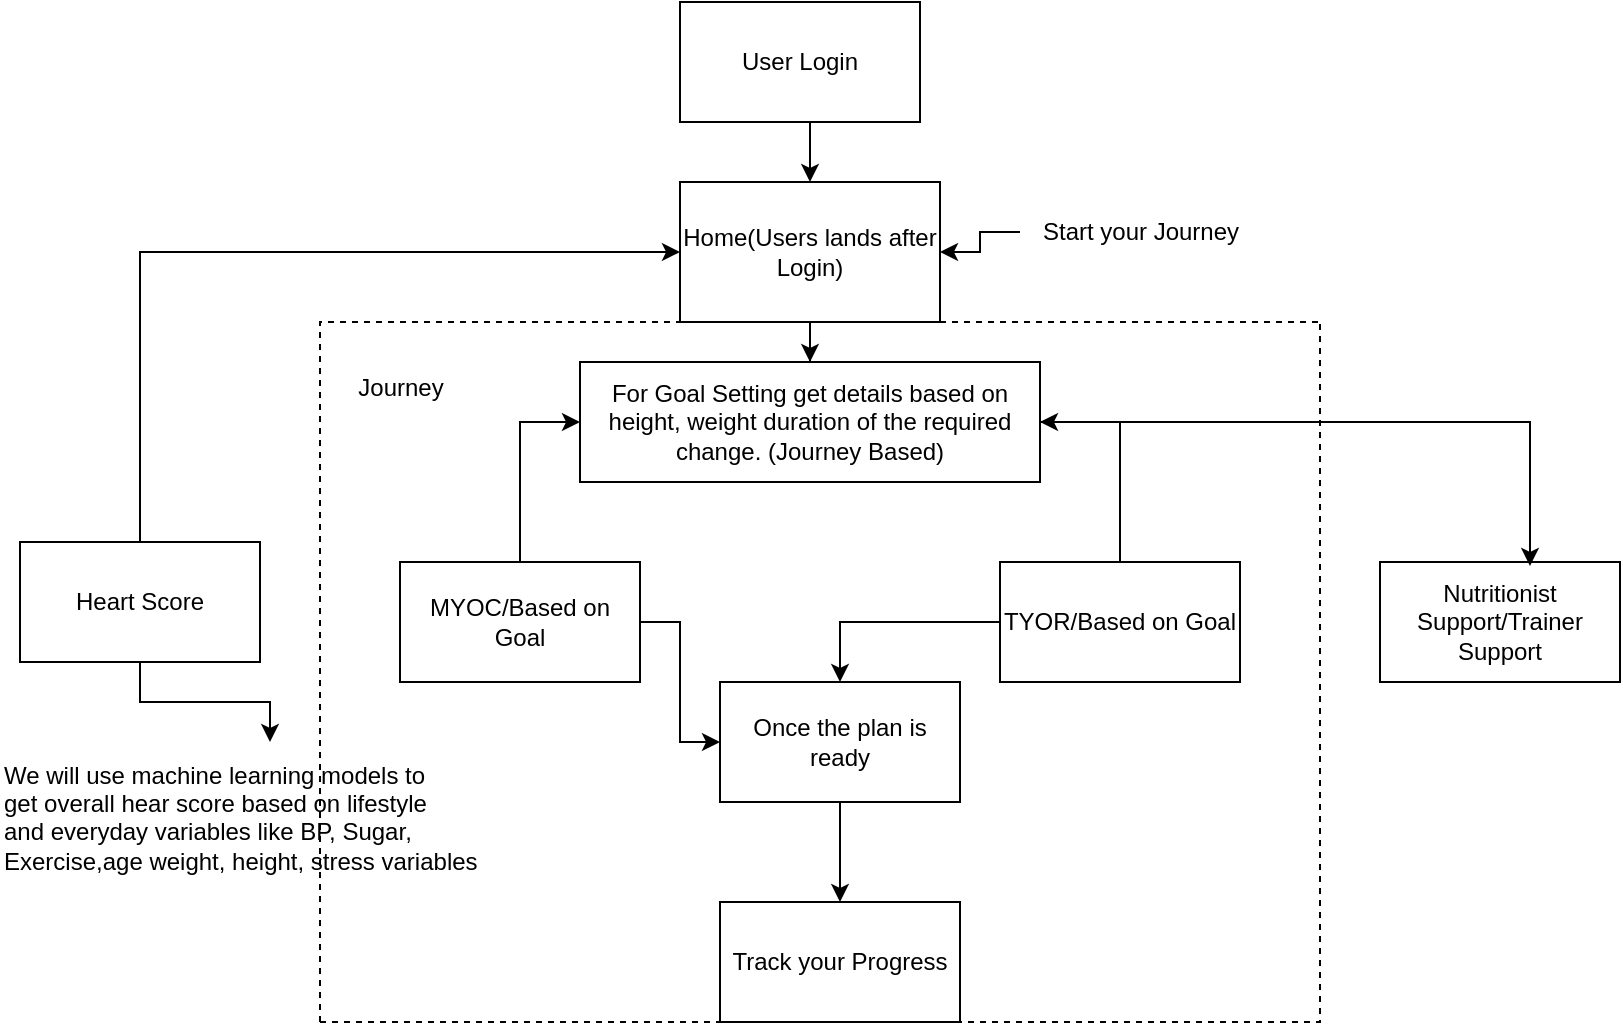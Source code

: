 <mxfile version="23.0.2" type="device">
  <diagram name="Page-1" id="z6zdlaW6UJdxtrE8gBOO">
    <mxGraphModel dx="880" dy="532" grid="1" gridSize="10" guides="1" tooltips="1" connect="1" arrows="1" fold="1" page="1" pageScale="1" pageWidth="850" pageHeight="1100" math="0" shadow="0">
      <root>
        <mxCell id="0" />
        <mxCell id="1" parent="0" />
        <mxCell id="5iSmYzcAgtDPEE5sp59T-25" style="edgeStyle=orthogonalEdgeStyle;rounded=0;orthogonalLoop=1;jettySize=auto;html=1;" edge="1" parent="1" source="5iSmYzcAgtDPEE5sp59T-1" target="5iSmYzcAgtDPEE5sp59T-24">
          <mxGeometry relative="1" as="geometry" />
        </mxCell>
        <mxCell id="5iSmYzcAgtDPEE5sp59T-1" value="Home(Users lands after Login)" style="rounded=0;whiteSpace=wrap;html=1;" vertex="1" parent="1">
          <mxGeometry x="360" y="100" width="130" height="70" as="geometry" />
        </mxCell>
        <mxCell id="5iSmYzcAgtDPEE5sp59T-7" style="edgeStyle=orthogonalEdgeStyle;rounded=0;orthogonalLoop=1;jettySize=auto;html=1;exitX=0.5;exitY=1;exitDx=0;exitDy=0;entryX=0.5;entryY=0;entryDx=0;entryDy=0;" edge="1" parent="1" source="5iSmYzcAgtDPEE5sp59T-2" target="5iSmYzcAgtDPEE5sp59T-1">
          <mxGeometry relative="1" as="geometry" />
        </mxCell>
        <mxCell id="5iSmYzcAgtDPEE5sp59T-2" value="User Login" style="rounded=0;whiteSpace=wrap;html=1;" vertex="1" parent="1">
          <mxGeometry x="360" y="10" width="120" height="60" as="geometry" />
        </mxCell>
        <mxCell id="5iSmYzcAgtDPEE5sp59T-23" style="edgeStyle=orthogonalEdgeStyle;rounded=0;orthogonalLoop=1;jettySize=auto;html=1;" edge="1" parent="1" source="5iSmYzcAgtDPEE5sp59T-8" target="5iSmYzcAgtDPEE5sp59T-21">
          <mxGeometry relative="1" as="geometry" />
        </mxCell>
        <mxCell id="5iSmYzcAgtDPEE5sp59T-30" style="edgeStyle=orthogonalEdgeStyle;rounded=0;orthogonalLoop=1;jettySize=auto;html=1;entryX=0;entryY=0.5;entryDx=0;entryDy=0;exitX=0.5;exitY=0;exitDx=0;exitDy=0;" edge="1" parent="1" source="5iSmYzcAgtDPEE5sp59T-8" target="5iSmYzcAgtDPEE5sp59T-1">
          <mxGeometry relative="1" as="geometry" />
        </mxCell>
        <mxCell id="5iSmYzcAgtDPEE5sp59T-8" value="Heart Score" style="rounded=0;whiteSpace=wrap;html=1;" vertex="1" parent="1">
          <mxGeometry x="30" y="280" width="120" height="60" as="geometry" />
        </mxCell>
        <mxCell id="5iSmYzcAgtDPEE5sp59T-17" style="edgeStyle=orthogonalEdgeStyle;rounded=0;orthogonalLoop=1;jettySize=auto;html=1;" edge="1" parent="1" source="5iSmYzcAgtDPEE5sp59T-9" target="5iSmYzcAgtDPEE5sp59T-16">
          <mxGeometry relative="1" as="geometry" />
        </mxCell>
        <mxCell id="5iSmYzcAgtDPEE5sp59T-27" style="edgeStyle=orthogonalEdgeStyle;rounded=0;orthogonalLoop=1;jettySize=auto;html=1;entryX=0;entryY=0.5;entryDx=0;entryDy=0;" edge="1" parent="1" source="5iSmYzcAgtDPEE5sp59T-9" target="5iSmYzcAgtDPEE5sp59T-24">
          <mxGeometry relative="1" as="geometry" />
        </mxCell>
        <mxCell id="5iSmYzcAgtDPEE5sp59T-9" value="MYOC/Based on Goal" style="rounded=0;whiteSpace=wrap;html=1;" vertex="1" parent="1">
          <mxGeometry x="220" y="290" width="120" height="60" as="geometry" />
        </mxCell>
        <mxCell id="5iSmYzcAgtDPEE5sp59T-18" style="edgeStyle=orthogonalEdgeStyle;rounded=0;orthogonalLoop=1;jettySize=auto;html=1;entryX=0.5;entryY=0;entryDx=0;entryDy=0;" edge="1" parent="1" source="5iSmYzcAgtDPEE5sp59T-10" target="5iSmYzcAgtDPEE5sp59T-16">
          <mxGeometry relative="1" as="geometry" />
        </mxCell>
        <mxCell id="5iSmYzcAgtDPEE5sp59T-31" style="edgeStyle=orthogonalEdgeStyle;rounded=0;orthogonalLoop=1;jettySize=auto;html=1;entryX=1;entryY=0.5;entryDx=0;entryDy=0;" edge="1" parent="1" source="5iSmYzcAgtDPEE5sp59T-10" target="5iSmYzcAgtDPEE5sp59T-24">
          <mxGeometry relative="1" as="geometry" />
        </mxCell>
        <mxCell id="5iSmYzcAgtDPEE5sp59T-10" value="TYOR/Based on Goal" style="rounded=0;whiteSpace=wrap;html=1;" vertex="1" parent="1">
          <mxGeometry x="520" y="290" width="120" height="60" as="geometry" />
        </mxCell>
        <mxCell id="5iSmYzcAgtDPEE5sp59T-11" value="Nutritionist Support/Trainer Support" style="rounded=0;whiteSpace=wrap;html=1;" vertex="1" parent="1">
          <mxGeometry x="710" y="290" width="120" height="60" as="geometry" />
        </mxCell>
        <mxCell id="5iSmYzcAgtDPEE5sp59T-20" style="edgeStyle=orthogonalEdgeStyle;rounded=0;orthogonalLoop=1;jettySize=auto;html=1;" edge="1" parent="1" source="5iSmYzcAgtDPEE5sp59T-16" target="5iSmYzcAgtDPEE5sp59T-19">
          <mxGeometry relative="1" as="geometry" />
        </mxCell>
        <mxCell id="5iSmYzcAgtDPEE5sp59T-16" value="Once the plan is ready" style="rounded=0;whiteSpace=wrap;html=1;" vertex="1" parent="1">
          <mxGeometry x="380" y="350" width="120" height="60" as="geometry" />
        </mxCell>
        <mxCell id="5iSmYzcAgtDPEE5sp59T-19" value="Track your Progress" style="rounded=0;whiteSpace=wrap;html=1;" vertex="1" parent="1">
          <mxGeometry x="380" y="460" width="120" height="60" as="geometry" />
        </mxCell>
        <mxCell id="5iSmYzcAgtDPEE5sp59T-21" value="&lt;div style=&quot;&quot;&gt;&lt;span style=&quot;background-color: initial;&quot;&gt;We will use machine learning &lt;/span&gt;&lt;span style=&quot;background-color: initial;&quot;&gt;models to&lt;/span&gt;&lt;/div&gt;&lt;div style=&quot;&quot;&gt;&lt;span style=&quot;background-color: initial;&quot;&gt;get overall hear score based on lifestyle&amp;nbsp;&lt;/span&gt;&lt;/div&gt;&lt;div style=&quot;&quot;&gt;&lt;span style=&quot;background-color: initial;&quot;&gt;and everyday variables like BP, Sugar,&amp;nbsp;&lt;/span&gt;&lt;/div&gt;&lt;div style=&quot;&quot;&gt;&lt;span style=&quot;background-color: initial;&quot;&gt;Exercise,age weight, height, stress variables&amp;nbsp;&amp;nbsp;&lt;/span&gt;&lt;/div&gt;&amp;nbsp;" style="text;html=1;align=left;verticalAlign=middle;resizable=0;points=[];autosize=1;strokeColor=none;fillColor=none;" vertex="1" parent="1">
          <mxGeometry x="20" y="380" width="270" height="90" as="geometry" />
        </mxCell>
        <mxCell id="5iSmYzcAgtDPEE5sp59T-24" value="For Goal Setting get details based on height, weight duration of the required change. (Journey Based)" style="whiteSpace=wrap;html=1;" vertex="1" parent="1">
          <mxGeometry x="310" y="190" width="230" height="60" as="geometry" />
        </mxCell>
        <mxCell id="5iSmYzcAgtDPEE5sp59T-29" style="edgeStyle=orthogonalEdgeStyle;rounded=0;orthogonalLoop=1;jettySize=auto;html=1;entryX=0.625;entryY=0.033;entryDx=0;entryDy=0;entryPerimeter=0;" edge="1" parent="1" source="5iSmYzcAgtDPEE5sp59T-24" target="5iSmYzcAgtDPEE5sp59T-11">
          <mxGeometry relative="1" as="geometry" />
        </mxCell>
        <mxCell id="5iSmYzcAgtDPEE5sp59T-33" style="edgeStyle=orthogonalEdgeStyle;rounded=0;orthogonalLoop=1;jettySize=auto;html=1;" edge="1" parent="1" source="5iSmYzcAgtDPEE5sp59T-32" target="5iSmYzcAgtDPEE5sp59T-1">
          <mxGeometry relative="1" as="geometry" />
        </mxCell>
        <mxCell id="5iSmYzcAgtDPEE5sp59T-32" value="Start your Journey" style="text;html=1;align=center;verticalAlign=middle;resizable=0;points=[];autosize=1;strokeColor=none;fillColor=none;" vertex="1" parent="1">
          <mxGeometry x="530" y="110" width="120" height="30" as="geometry" />
        </mxCell>
        <mxCell id="5iSmYzcAgtDPEE5sp59T-37" value="" style="endArrow=none;dashed=1;html=1;rounded=0;" edge="1" parent="1">
          <mxGeometry width="50" height="50" relative="1" as="geometry">
            <mxPoint x="180" y="520" as="sourcePoint" />
            <mxPoint x="680" y="170" as="targetPoint" />
            <Array as="points">
              <mxPoint x="180" y="170" />
            </Array>
          </mxGeometry>
        </mxCell>
        <mxCell id="5iSmYzcAgtDPEE5sp59T-38" value="" style="endArrow=none;dashed=1;html=1;rounded=0;" edge="1" parent="1">
          <mxGeometry width="50" height="50" relative="1" as="geometry">
            <mxPoint x="180" y="520" as="sourcePoint" />
            <mxPoint x="680" y="170" as="targetPoint" />
            <Array as="points">
              <mxPoint x="680" y="520" />
            </Array>
          </mxGeometry>
        </mxCell>
        <mxCell id="5iSmYzcAgtDPEE5sp59T-39" value="Journey" style="text;html=1;align=center;verticalAlign=middle;resizable=0;points=[];autosize=1;strokeColor=none;fillColor=none;" vertex="1" parent="1">
          <mxGeometry x="185" y="188" width="70" height="30" as="geometry" />
        </mxCell>
      </root>
    </mxGraphModel>
  </diagram>
</mxfile>
